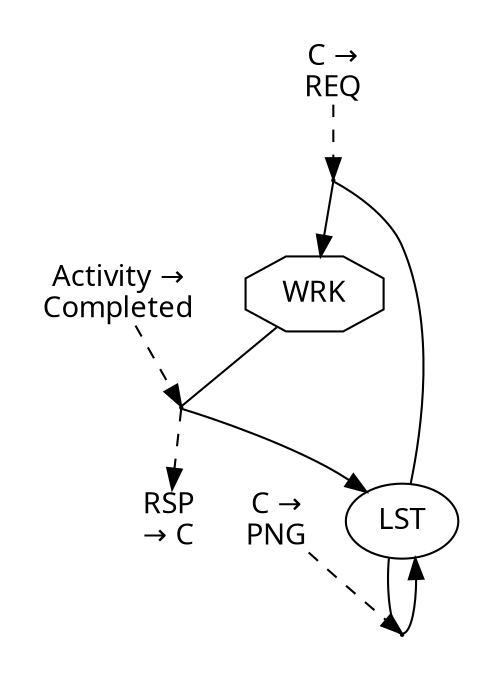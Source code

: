 digraph {
color=white;
graph [ fontname="sans-serif" ];
node [ fontname="sans-serif" ];
edge [ fontname="sans-serif" ];
A_0_false [ label="LST", shape=ellipse ];
subgraph cluster_0 {
T_0_18446744073709551615 [ shape=point, height=0.015, width=0.015 ];
A_0_false -> T_0_18446744073709551615 [ arrowhead=none, direction=forward ];
T_0_18446744073709551615 -> A_0_false;
D_0_18446744073709551615_2 [ label="C &#8594;\nPNG", shape=plain ];
D_0_18446744073709551615_2 -> T_0_18446744073709551615 [ color=Black, style=dashed ];
}
A_1_true [ label="WRK", shape=octagon ];
subgraph cluster_1 {
T_1_18446744073709551615 [ shape=point, height=0.015, width=0.015 ];
A_0_false -> T_1_18446744073709551615 [ arrowhead=none, direction=forward ];
T_1_18446744073709551615 -> A_1_true;
D_1_18446744073709551615_1 [ label="C &#8594;\nREQ", shape=plain ];
D_1_18446744073709551615_1 -> T_1_18446744073709551615 [ color=Black, style=dashed ];
}
subgraph cluster_2 {
T_2_18446744073709551615 [ shape=point, height=0.015, width=0.015 ];
A_1_true -> T_2_18446744073709551615 [ arrowhead=none, direction=forward ];
T_2_18446744073709551615 -> A_0_false;
D_2_18446744073709551615_4 [ label="Activity &#8594;\nCompleted", shape=plain ];
D_2_18446744073709551615_4 -> T_2_18446744073709551615 [ color=Black, style=dashed ];
S_2_18446744073709551615_5 [ label="RSP\n&#8594; C", shape=plain ];
T_2_18446744073709551615 -> S_2_18446744073709551615_5 [ color=Black, style=dashed ];
S_2_18446744073709551615_5 -> A_0_false [ style=invis ];
}
}
